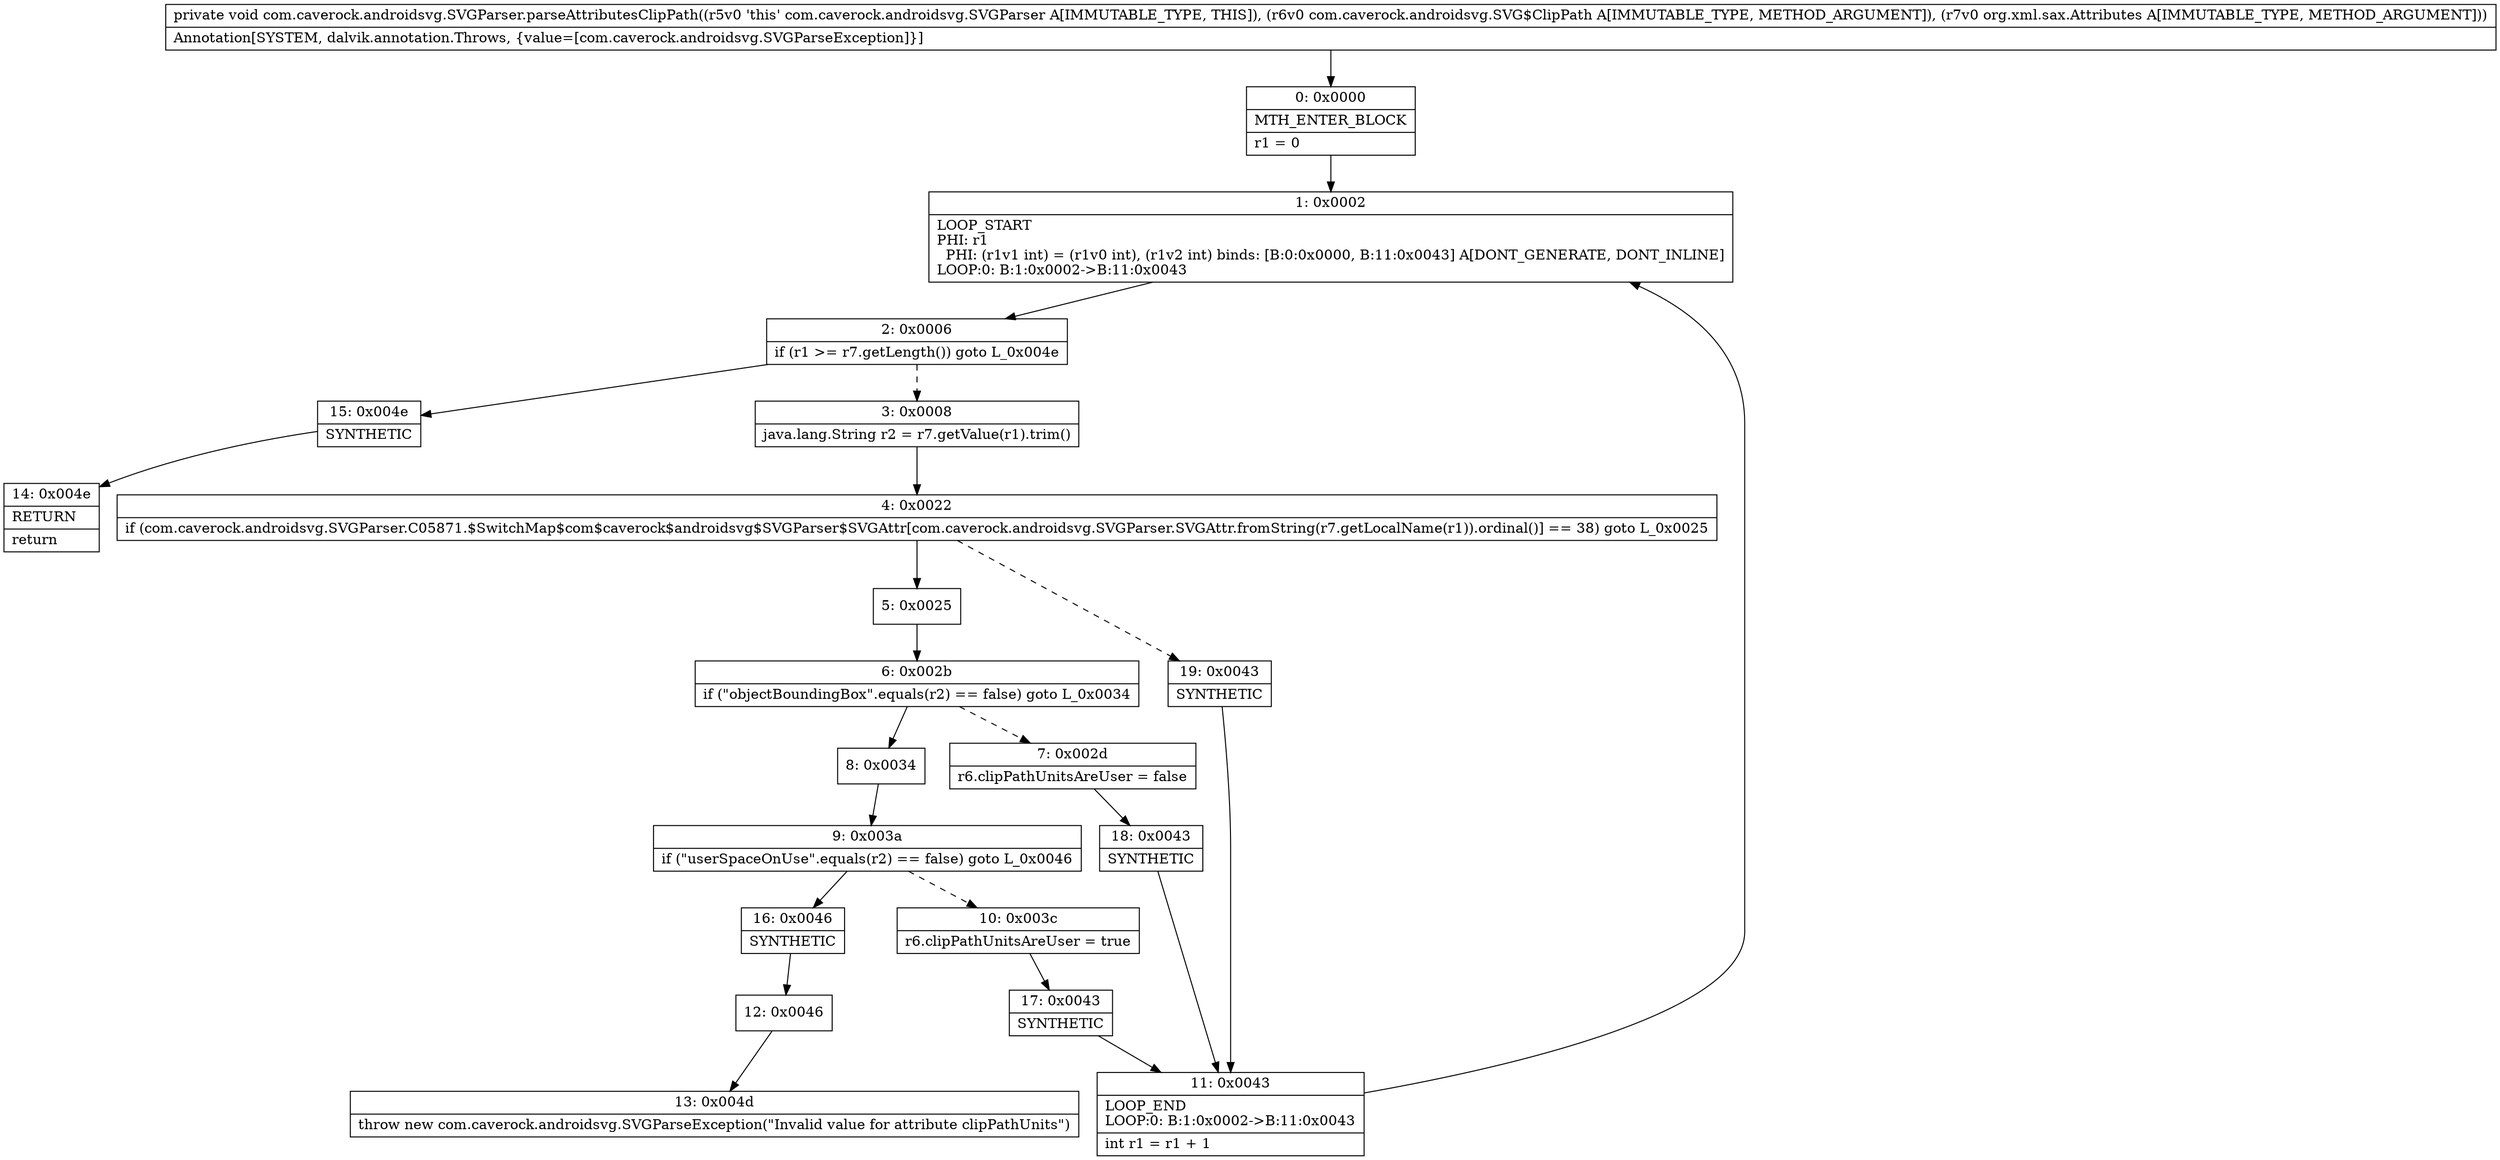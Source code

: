 digraph "CFG forcom.caverock.androidsvg.SVGParser.parseAttributesClipPath(Lcom\/caverock\/androidsvg\/SVG$ClipPath;Lorg\/xml\/sax\/Attributes;)V" {
Node_0 [shape=record,label="{0\:\ 0x0000|MTH_ENTER_BLOCK\l|r1 = 0\l}"];
Node_1 [shape=record,label="{1\:\ 0x0002|LOOP_START\lPHI: r1 \l  PHI: (r1v1 int) = (r1v0 int), (r1v2 int) binds: [B:0:0x0000, B:11:0x0043] A[DONT_GENERATE, DONT_INLINE]\lLOOP:0: B:1:0x0002\-\>B:11:0x0043\l}"];
Node_2 [shape=record,label="{2\:\ 0x0006|if (r1 \>= r7.getLength()) goto L_0x004e\l}"];
Node_3 [shape=record,label="{3\:\ 0x0008|java.lang.String r2 = r7.getValue(r1).trim()\l}"];
Node_4 [shape=record,label="{4\:\ 0x0022|if (com.caverock.androidsvg.SVGParser.C05871.$SwitchMap$com$caverock$androidsvg$SVGParser$SVGAttr[com.caverock.androidsvg.SVGParser.SVGAttr.fromString(r7.getLocalName(r1)).ordinal()] == 38) goto L_0x0025\l}"];
Node_5 [shape=record,label="{5\:\ 0x0025}"];
Node_6 [shape=record,label="{6\:\ 0x002b|if (\"objectBoundingBox\".equals(r2) == false) goto L_0x0034\l}"];
Node_7 [shape=record,label="{7\:\ 0x002d|r6.clipPathUnitsAreUser = false\l}"];
Node_8 [shape=record,label="{8\:\ 0x0034}"];
Node_9 [shape=record,label="{9\:\ 0x003a|if (\"userSpaceOnUse\".equals(r2) == false) goto L_0x0046\l}"];
Node_10 [shape=record,label="{10\:\ 0x003c|r6.clipPathUnitsAreUser = true\l}"];
Node_11 [shape=record,label="{11\:\ 0x0043|LOOP_END\lLOOP:0: B:1:0x0002\-\>B:11:0x0043\l|int r1 = r1 + 1\l}"];
Node_12 [shape=record,label="{12\:\ 0x0046}"];
Node_13 [shape=record,label="{13\:\ 0x004d|throw new com.caverock.androidsvg.SVGParseException(\"Invalid value for attribute clipPathUnits\")\l}"];
Node_14 [shape=record,label="{14\:\ 0x004e|RETURN\l|return\l}"];
Node_15 [shape=record,label="{15\:\ 0x004e|SYNTHETIC\l}"];
Node_16 [shape=record,label="{16\:\ 0x0046|SYNTHETIC\l}"];
Node_17 [shape=record,label="{17\:\ 0x0043|SYNTHETIC\l}"];
Node_18 [shape=record,label="{18\:\ 0x0043|SYNTHETIC\l}"];
Node_19 [shape=record,label="{19\:\ 0x0043|SYNTHETIC\l}"];
MethodNode[shape=record,label="{private void com.caverock.androidsvg.SVGParser.parseAttributesClipPath((r5v0 'this' com.caverock.androidsvg.SVGParser A[IMMUTABLE_TYPE, THIS]), (r6v0 com.caverock.androidsvg.SVG$ClipPath A[IMMUTABLE_TYPE, METHOD_ARGUMENT]), (r7v0 org.xml.sax.Attributes A[IMMUTABLE_TYPE, METHOD_ARGUMENT]))  | Annotation[SYSTEM, dalvik.annotation.Throws, \{value=[com.caverock.androidsvg.SVGParseException]\}]\l}"];
MethodNode -> Node_0;
Node_0 -> Node_1;
Node_1 -> Node_2;
Node_2 -> Node_3[style=dashed];
Node_2 -> Node_15;
Node_3 -> Node_4;
Node_4 -> Node_5;
Node_4 -> Node_19[style=dashed];
Node_5 -> Node_6;
Node_6 -> Node_7[style=dashed];
Node_6 -> Node_8;
Node_7 -> Node_18;
Node_8 -> Node_9;
Node_9 -> Node_10[style=dashed];
Node_9 -> Node_16;
Node_10 -> Node_17;
Node_11 -> Node_1;
Node_12 -> Node_13;
Node_15 -> Node_14;
Node_16 -> Node_12;
Node_17 -> Node_11;
Node_18 -> Node_11;
Node_19 -> Node_11;
}

